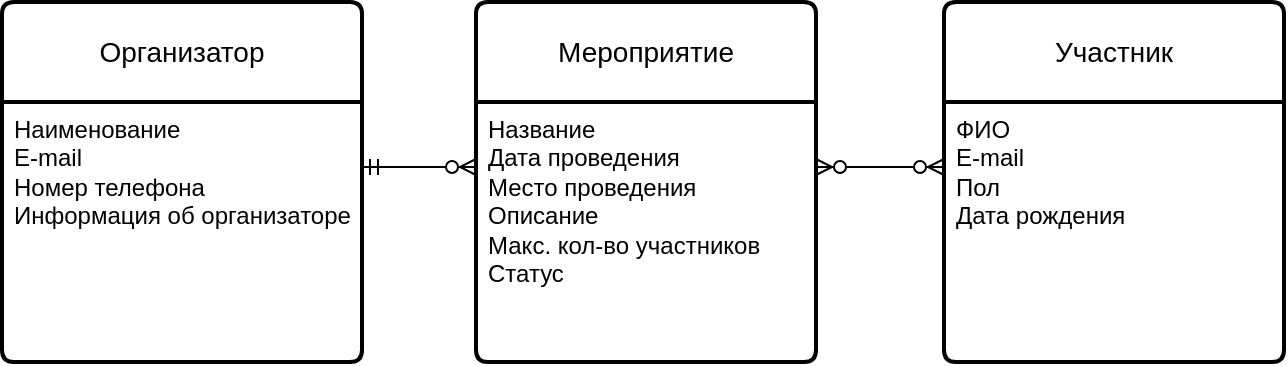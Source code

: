 <mxfile>
    <diagram id="Y2mU64GmPJBt0znP8kX3" name="Страница — 1">
        <mxGraphModel dx="734" dy="214" grid="1" gridSize="10" guides="1" tooltips="1" connect="1" arrows="1" fold="1" page="1" pageScale="1" pageWidth="850" pageHeight="1100" math="0" shadow="0">
            <root>
                <mxCell id="0"/>
                <mxCell id="1" parent="0"/>
                <mxCell id="2" value="Организатор" style="swimlane;childLayout=stackLayout;horizontal=1;startSize=50;horizontalStack=0;rounded=1;fontSize=14;fontStyle=0;strokeWidth=2;resizeParent=0;resizeLast=1;shadow=0;dashed=0;align=center;arcSize=4;whiteSpace=wrap;html=1;container=0;" parent="1" vertex="1">
                    <mxGeometry x="79" y="65" width="180" height="180" as="geometry">
                        <mxRectangle x="330" y="210" width="80" height="50" as="alternateBounds"/>
                    </mxGeometry>
                </mxCell>
                <mxCell id="3" value="Наименование&lt;br&gt;&lt;div&gt;E-mail&lt;/div&gt;&lt;div&gt;Номер телефона&lt;/div&gt;&lt;div&gt;Информация об организаторе&lt;br&gt;&lt;/div&gt;" style="align=left;strokeColor=none;fillColor=none;spacingLeft=4;fontSize=12;verticalAlign=top;resizable=0;rotatable=0;part=1;html=1;" parent="2" vertex="1">
                    <mxGeometry y="50" width="180" height="130" as="geometry"/>
                </mxCell>
                <mxCell id="4" value="Участник" style="swimlane;childLayout=stackLayout;horizontal=1;startSize=50;horizontalStack=0;rounded=1;fontSize=14;fontStyle=0;strokeWidth=2;resizeParent=0;resizeLast=1;shadow=0;dashed=0;align=center;arcSize=4;whiteSpace=wrap;html=1;container=0;" parent="1" vertex="1">
                    <mxGeometry x="550" y="65" width="170" height="180" as="geometry">
                        <mxRectangle x="330" y="210" width="80" height="50" as="alternateBounds"/>
                    </mxGeometry>
                </mxCell>
                <mxCell id="5" value="ФИО&lt;br&gt;E-mail&lt;br&gt;&lt;div&gt;Пол&lt;/div&gt;&lt;div&gt;Дата рождения&lt;br&gt;&lt;/div&gt;" style="align=left;strokeColor=none;fillColor=none;spacingLeft=4;fontSize=12;verticalAlign=top;resizable=0;rotatable=0;part=1;html=1;" parent="4" vertex="1">
                    <mxGeometry y="50" width="170" height="130" as="geometry"/>
                </mxCell>
                <mxCell id="6" value="Мероприятие" style="swimlane;childLayout=stackLayout;horizontal=1;startSize=50;horizontalStack=0;rounded=1;fontSize=14;fontStyle=0;strokeWidth=2;resizeParent=0;resizeLast=1;shadow=0;dashed=0;align=center;arcSize=4;whiteSpace=wrap;html=1;container=0;" parent="1" vertex="1">
                    <mxGeometry x="316" y="65" width="170" height="180" as="geometry">
                        <mxRectangle x="330" y="210" width="80" height="50" as="alternateBounds"/>
                    </mxGeometry>
                </mxCell>
                <mxCell id="7" value="Название &lt;br&gt;Дата проведения&lt;br&gt;Место проведения&lt;br&gt;Описание&lt;br&gt;&lt;div&gt;Макс. кол-во участников&lt;/div&gt;&lt;div&gt;Статус&lt;br&gt;&lt;/div&gt;" style="align=left;strokeColor=none;fillColor=none;spacingLeft=4;fontSize=12;verticalAlign=top;resizable=0;rotatable=0;part=1;html=1;" parent="6" vertex="1">
                    <mxGeometry y="50" width="170" height="130" as="geometry"/>
                </mxCell>
                <mxCell id="8" value="" style="edgeStyle=orthogonalEdgeStyle;fontSize=12;html=1;endArrow=ERzeroToMany;endFill=1;startArrow=ERzeroToMany;rounded=0;entryX=0;entryY=0.25;entryDx=0;entryDy=0;exitX=1;exitY=0.25;exitDx=0;exitDy=0;" parent="1" source="7" target="5" edge="1">
                    <mxGeometry width="100" height="100" relative="1" as="geometry">
                        <mxPoint x="333" y="265" as="sourcePoint"/>
                        <mxPoint x="433" y="165" as="targetPoint"/>
                    </mxGeometry>
                </mxCell>
                <mxCell id="9" value="" style="fontSize=12;html=1;endArrow=ERzeroToMany;startArrow=ERmandOne;rounded=0;exitX=1;exitY=0.25;exitDx=0;exitDy=0;entryX=0;entryY=0.25;entryDx=0;entryDy=0;" parent="1" source="3" target="7" edge="1">
                    <mxGeometry width="100" height="100" relative="1" as="geometry">
                        <mxPoint x="333" y="265" as="sourcePoint"/>
                        <mxPoint x="433" y="165" as="targetPoint"/>
                    </mxGeometry>
                </mxCell>
            </root>
        </mxGraphModel>
    </diagram>
</mxfile>